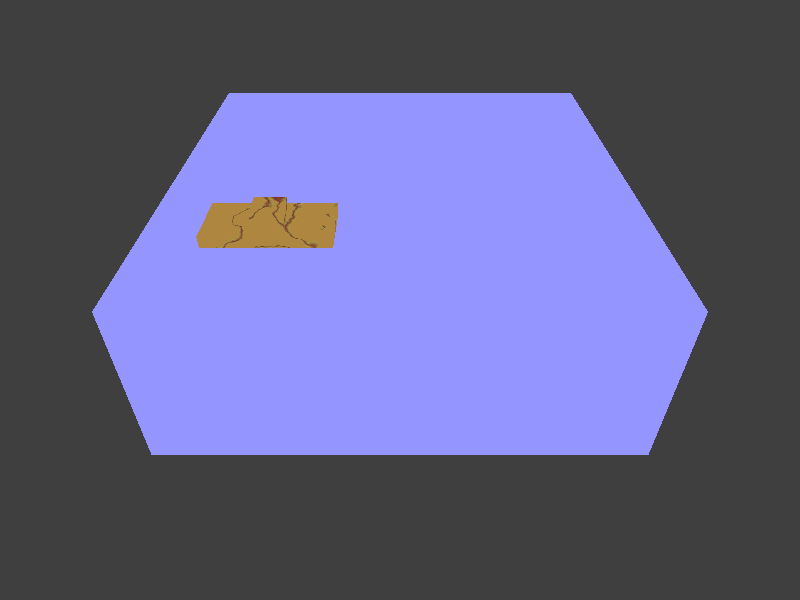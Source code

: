 #include "colors.inc"
#include "stones.inc"
#include "textures.inc"
#include "shapes.inc"
#include "glass.inc"
#include "metals.inc"
#include "woods.inc"

#declare still = false;

camera {
        location <sin(2*3.14*clock/40)*10, 8, cos(2*3.14*clock/40)*10>
        look_at <0,0,0>
}
light_source{
        <6,6,6> color White
        }
light_source
{ <0,0,0> color 1
  looks_like
  { sphere
    { <0,0,0>,0.1
      color White 
      finish { ambient 1 }
    }
  }
  translate <0,20,0>
  spotlight
  radius 15
  falloff 50
  tightness 20
  point_at <0,0,0>
}

plane {
    <0,1,0>, -1
    pigment{color rgb <.05,.05,.05>}
}

background { color Black }

#declare dist = function(xo,yo,xa,ya){
    pow(pow(yo-ya,2)+pow(xo-xa,2),.5)
}

#declare ripple = function(x_,amplitude,freq,wave_tip_dist,length){
        amplitude*
        sin((min(x_,wave_tip_dist)-wave_tip_dist)*freq)*
        max(0,((x_-wave_tip_dist)/length)+1)
}

#declare boat = union{
        box{
                <-2,0,-1>
                < 2,1, 1>
                texture{ Dark_Wood }
        }

        box{
                <-.5,1,-.5>
                <.5,1.5,.5>
                texture{ Dark_Wood }
        }
}

object{boat scale .5 rotate<sin(2*3.14*clock/15)*20,0,sin(2*3.14*clock/10)*5> translate <2,2.7,2>}

text {
ttf "timrom.ttf" "Jacob Moulton" .2, 0
texture { Cork }
rotate<90,180,sin(3.14*clock/15)*5>
translate<3,2.5,0>
}

box{
        <-4,0,-4> , <4,.001,4>
        texture{pigment{color rgb <.4,.4,.4>}}
}


#if(still)
isosurface {
        function{
                -3 + y
        }
        accuracy 0.0001
        contained_by { box { <-4,0,-4> , <4,3,4> } }
        texture{pigment{color Blue transmit 0.95}}
        interior { ior 1.1 }
        finish { reflection {.01}}
}
#else
isosurface {
        function{
                //#include "ripples.inc"
                ripple(dist(x,z,0,3),.08,10  ,max(clock-0,0),4) +
                ripple(dist(x,z,-3,3),.08,10 ,max(clock-10,0),4) +
                ripple(dist(x,z,0,1),.08,10  ,max(clock-15,0),4) +
                ripple(dist(x,z,-3,-1),.08,10,max(clock-22,0),4) +
                ripple(dist(x,z,-3,3),.08,10 ,max(clock-40,0),4) +
                ripple(dist(x,z,1,-3),.08,10 ,max(clock-45,0),4) +
                ripple(dist(x,z,3,-2),.08,10 ,max(clock-50,0),4) +
                ripple(dist(x,z,0,3),.08,10  ,max(clock-60,0),4) +
                ripple(dist(x,z,-3,-0),.08,10,max(clock-70,0),4) +
                ripple(dist(x,z,2,-3),.08,10 ,max(clock-75,0),4) +
                ripple(dist(x,z,1,1),.08,10  ,max(clock-80,0),4) +
                -3 + y
        }
        accuracy 0.001
        contained_by { box { <-4,0,-4> , <4,3,4> } }
        texture{pigment{color rgb <.3,.3,1> transmit 0.85}}
        interior { ior 1.1 }
        finish { reflection {.3}}
}
#end
